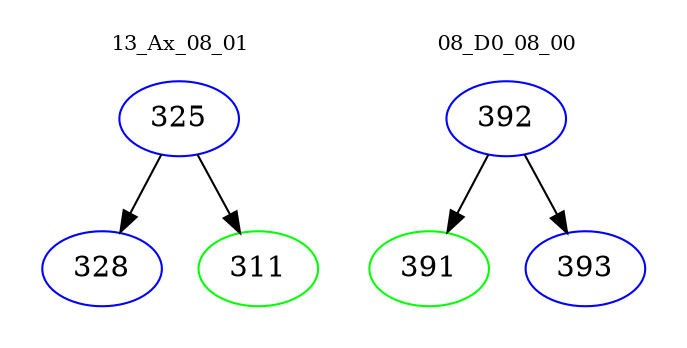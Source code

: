 digraph{
subgraph cluster_0 {
color = white
label = "13_Ax_08_01";
fontsize=10;
T0_325 [label="325", color="blue"]
T0_325 -> T0_328 [color="black"]
T0_328 [label="328", color="blue"]
T0_325 -> T0_311 [color="black"]
T0_311 [label="311", color="green"]
}
subgraph cluster_1 {
color = white
label = "08_D0_08_00";
fontsize=10;
T1_392 [label="392", color="blue"]
T1_392 -> T1_391 [color="black"]
T1_391 [label="391", color="green"]
T1_392 -> T1_393 [color="black"]
T1_393 [label="393", color="blue"]
}
}
